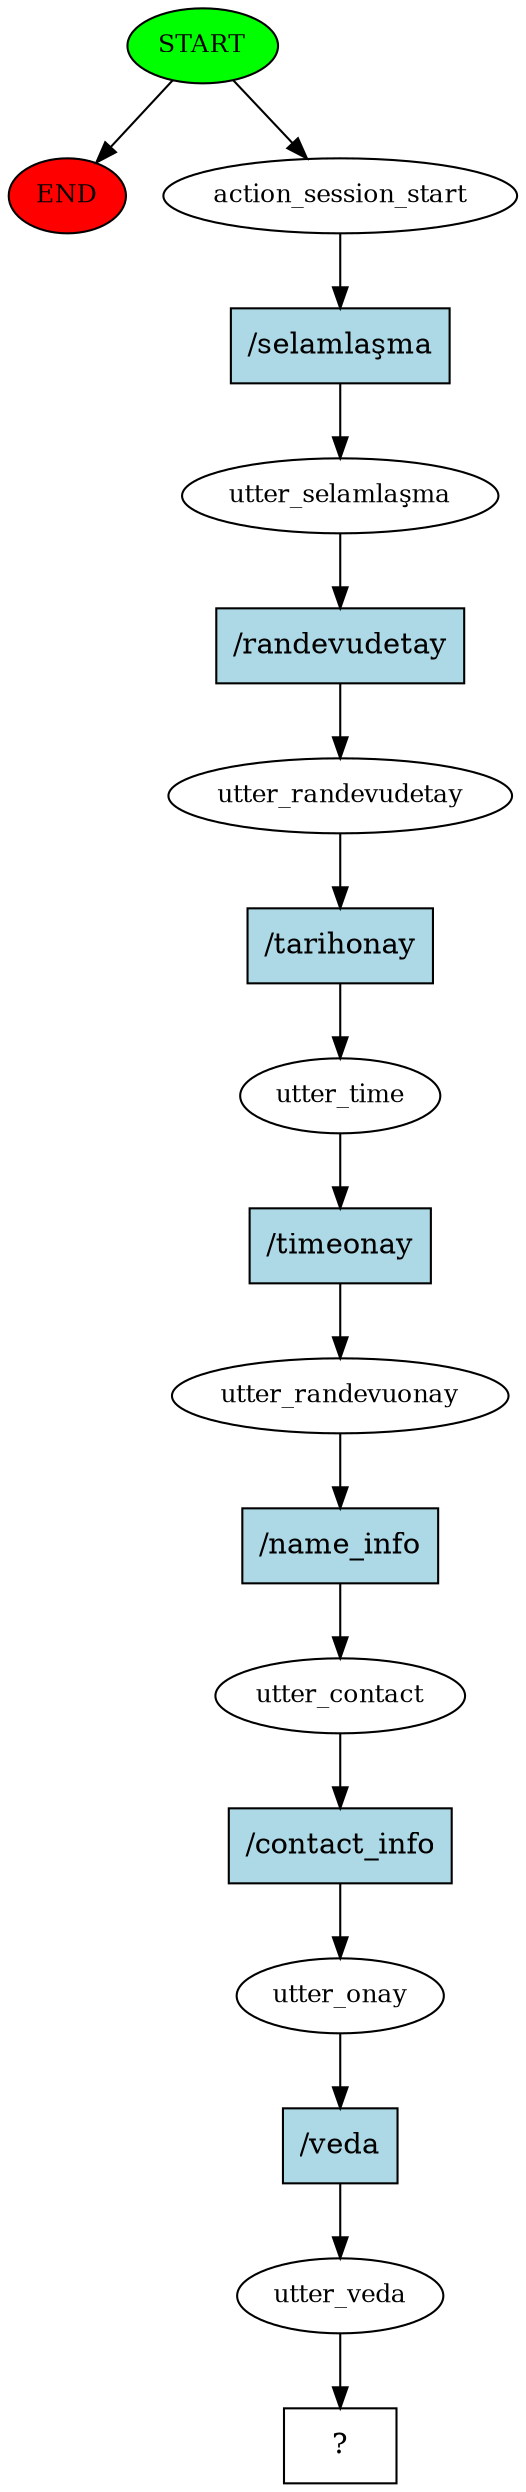 digraph  {
0 [class="start active", fillcolor=green, fontsize=12, label=START, style=filled];
"-1" [class=end, fillcolor=red, fontsize=12, label=END, style=filled];
1 [class=active, fontsize=12, label=action_session_start];
2 [class=active, fontsize=12, label="utter_selamlaşma"];
3 [class=active, fontsize=12, label=utter_randevudetay];
4 [class=active, fontsize=12, label=utter_time];
5 [class=active, fontsize=12, label=utter_randevuonay];
6 [class=active, fontsize=12, label=utter_contact];
7 [class=active, fontsize=12, label=utter_onay];
8 [class=active, fontsize=12, label=utter_veda];
9 [class="intent dashed active", label="  ?  ", shape=rect];
10 [class="intent active", fillcolor=lightblue, label="/selamlaşma", shape=rect, style=filled];
11 [class="intent active", fillcolor=lightblue, label="/randevudetay", shape=rect, style=filled];
12 [class="intent active", fillcolor=lightblue, label="/tarihonay", shape=rect, style=filled];
13 [class="intent active", fillcolor=lightblue, label="/timeonay", shape=rect, style=filled];
14 [class="intent active", fillcolor=lightblue, label="/name_info", shape=rect, style=filled];
15 [class="intent active", fillcolor=lightblue, label="/contact_info", shape=rect, style=filled];
16 [class="intent active", fillcolor=lightblue, label="/veda", shape=rect, style=filled];
0 -> "-1"  [class="", key=NONE, label=""];
0 -> 1  [class=active, key=NONE, label=""];
1 -> 10  [class=active, key=0];
2 -> 11  [class=active, key=0];
3 -> 12  [class=active, key=0];
4 -> 13  [class=active, key=0];
5 -> 14  [class=active, key=0];
6 -> 15  [class=active, key=0];
7 -> 16  [class=active, key=0];
8 -> 9  [class=active, key=NONE, label=""];
10 -> 2  [class=active, key=0];
11 -> 3  [class=active, key=0];
12 -> 4  [class=active, key=0];
13 -> 5  [class=active, key=0];
14 -> 6  [class=active, key=0];
15 -> 7  [class=active, key=0];
16 -> 8  [class=active, key=0];
}
